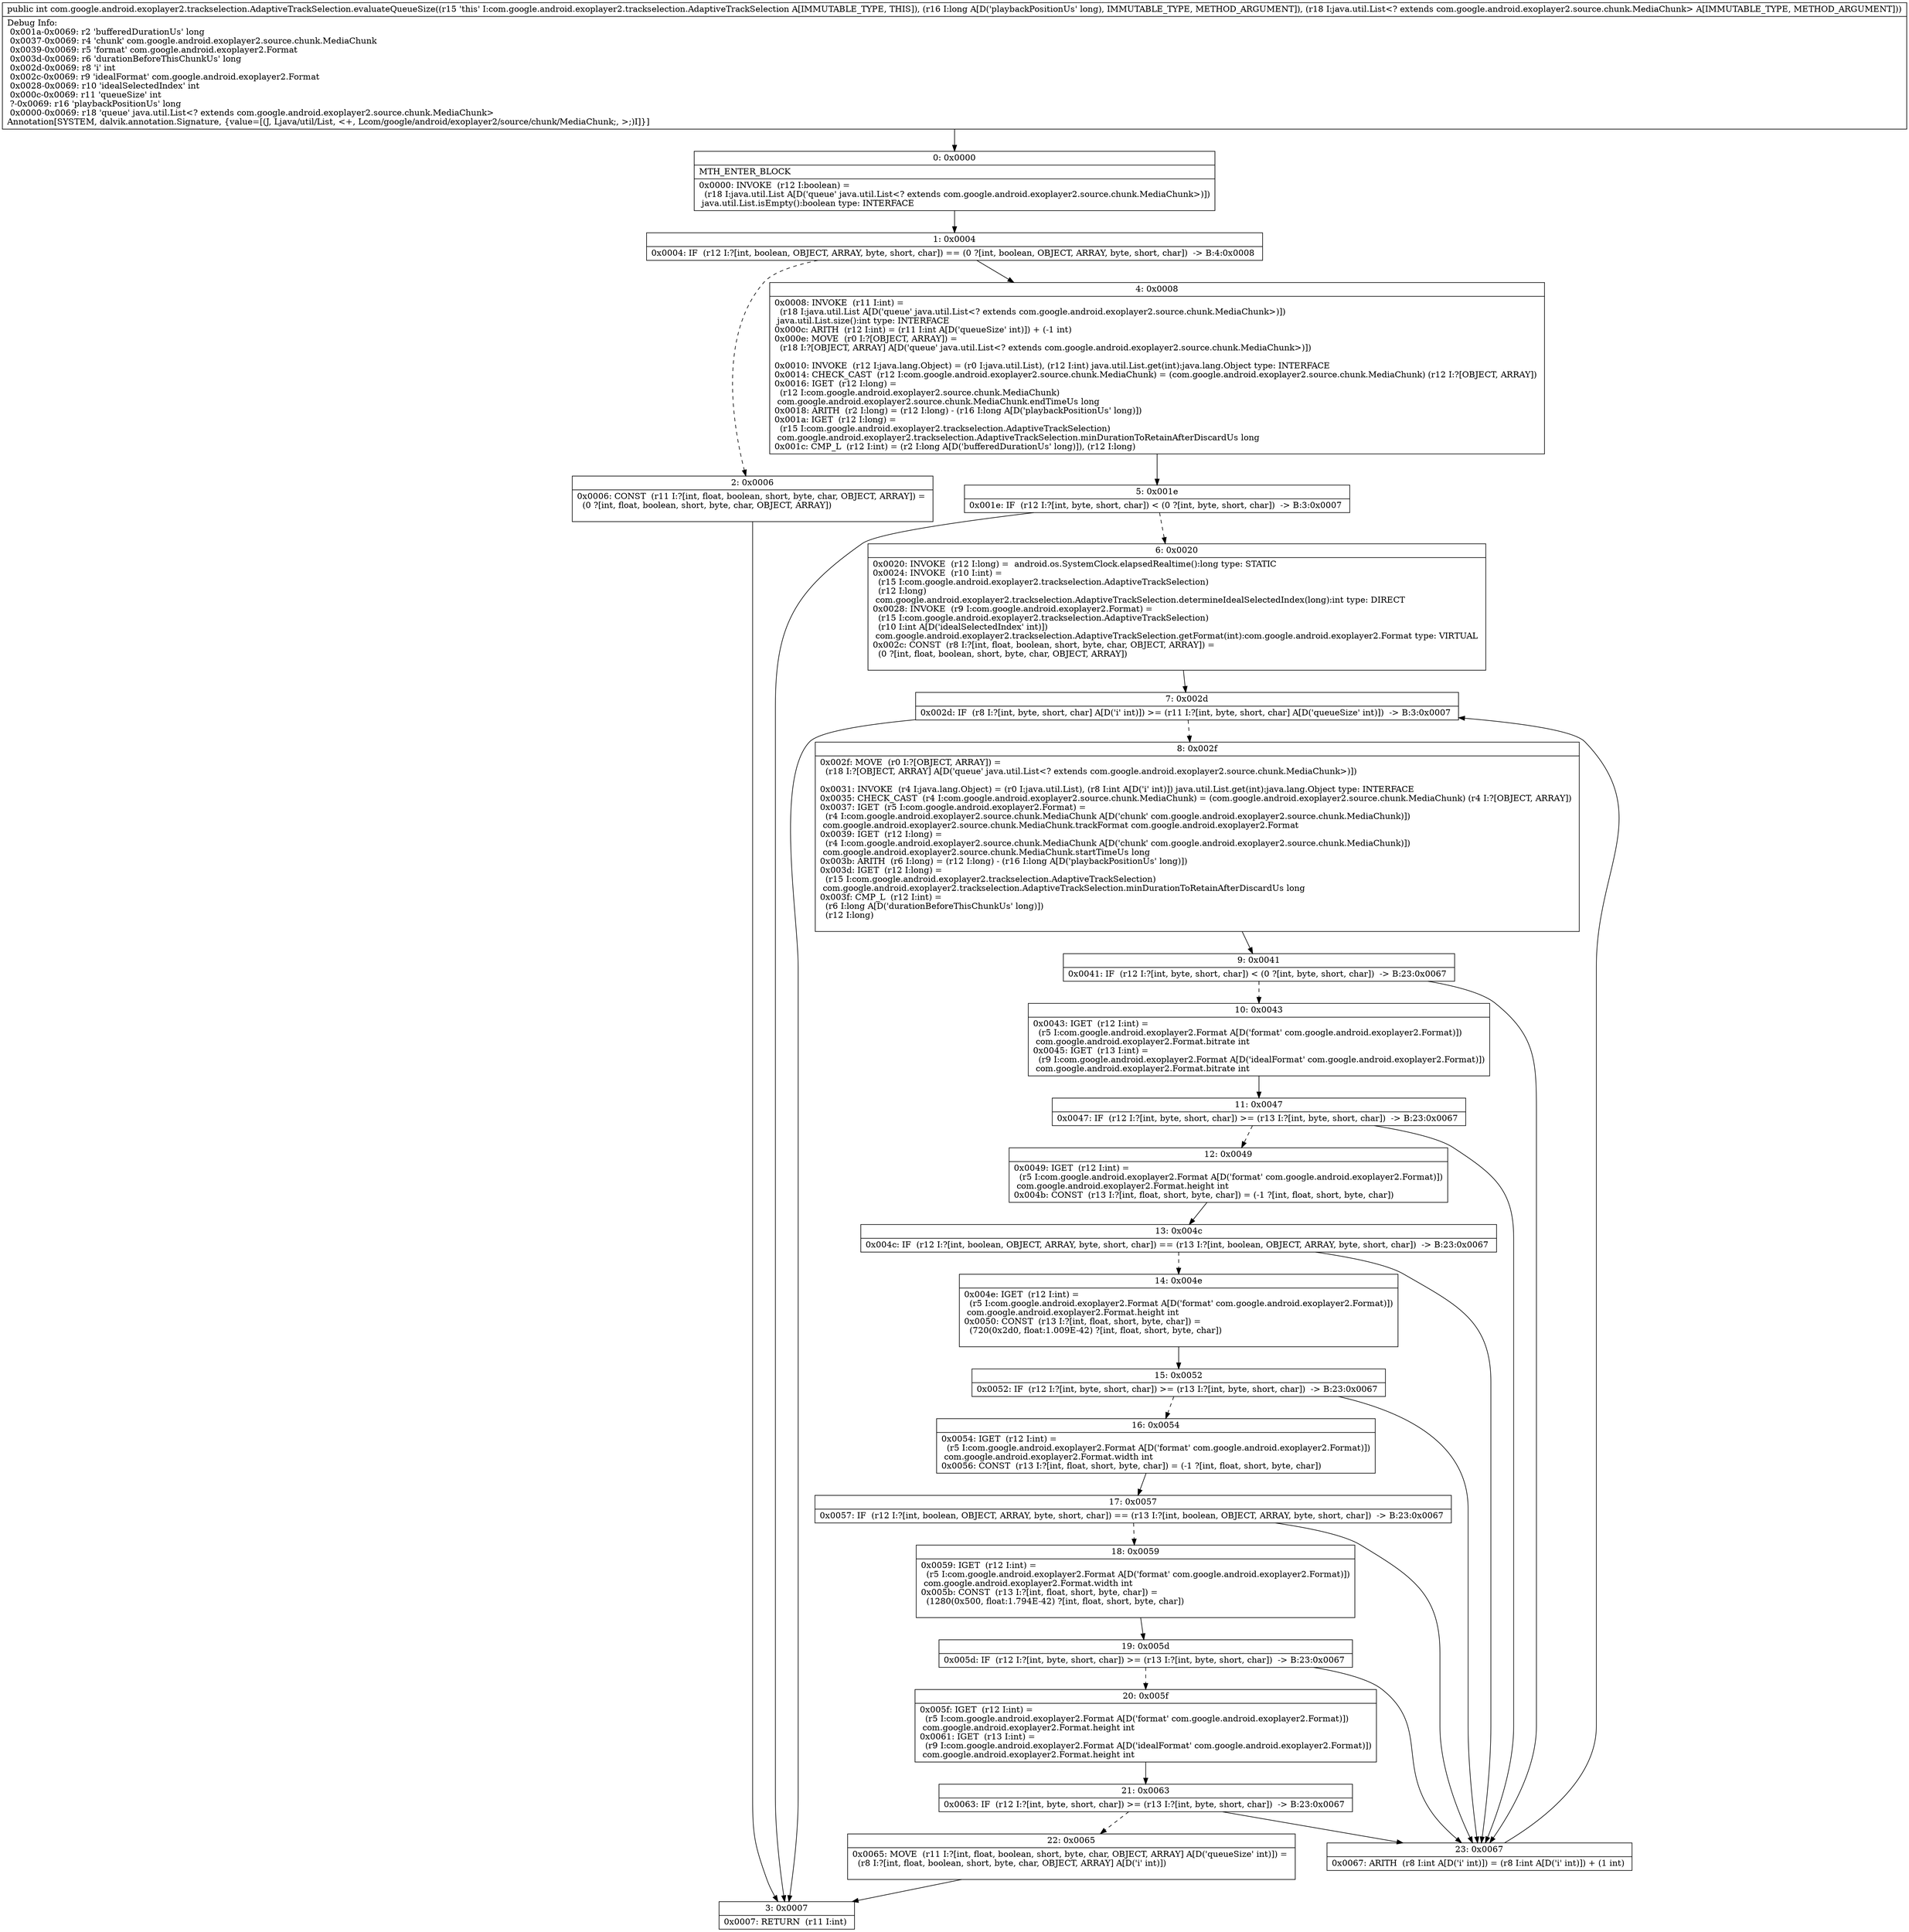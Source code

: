 digraph "CFG forcom.google.android.exoplayer2.trackselection.AdaptiveTrackSelection.evaluateQueueSize(JLjava\/util\/List;)I" {
Node_0 [shape=record,label="{0\:\ 0x0000|MTH_ENTER_BLOCK\l|0x0000: INVOKE  (r12 I:boolean) = \l  (r18 I:java.util.List A[D('queue' java.util.List\<? extends com.google.android.exoplayer2.source.chunk.MediaChunk\>)])\l java.util.List.isEmpty():boolean type: INTERFACE \l}"];
Node_1 [shape=record,label="{1\:\ 0x0004|0x0004: IF  (r12 I:?[int, boolean, OBJECT, ARRAY, byte, short, char]) == (0 ?[int, boolean, OBJECT, ARRAY, byte, short, char])  \-\> B:4:0x0008 \l}"];
Node_2 [shape=record,label="{2\:\ 0x0006|0x0006: CONST  (r11 I:?[int, float, boolean, short, byte, char, OBJECT, ARRAY]) = \l  (0 ?[int, float, boolean, short, byte, char, OBJECT, ARRAY])\l \l}"];
Node_3 [shape=record,label="{3\:\ 0x0007|0x0007: RETURN  (r11 I:int) \l}"];
Node_4 [shape=record,label="{4\:\ 0x0008|0x0008: INVOKE  (r11 I:int) = \l  (r18 I:java.util.List A[D('queue' java.util.List\<? extends com.google.android.exoplayer2.source.chunk.MediaChunk\>)])\l java.util.List.size():int type: INTERFACE \l0x000c: ARITH  (r12 I:int) = (r11 I:int A[D('queueSize' int)]) + (\-1 int) \l0x000e: MOVE  (r0 I:?[OBJECT, ARRAY]) = \l  (r18 I:?[OBJECT, ARRAY] A[D('queue' java.util.List\<? extends com.google.android.exoplayer2.source.chunk.MediaChunk\>)])\l \l0x0010: INVOKE  (r12 I:java.lang.Object) = (r0 I:java.util.List), (r12 I:int) java.util.List.get(int):java.lang.Object type: INTERFACE \l0x0014: CHECK_CAST  (r12 I:com.google.android.exoplayer2.source.chunk.MediaChunk) = (com.google.android.exoplayer2.source.chunk.MediaChunk) (r12 I:?[OBJECT, ARRAY]) \l0x0016: IGET  (r12 I:long) = \l  (r12 I:com.google.android.exoplayer2.source.chunk.MediaChunk)\l com.google.android.exoplayer2.source.chunk.MediaChunk.endTimeUs long \l0x0018: ARITH  (r2 I:long) = (r12 I:long) \- (r16 I:long A[D('playbackPositionUs' long)]) \l0x001a: IGET  (r12 I:long) = \l  (r15 I:com.google.android.exoplayer2.trackselection.AdaptiveTrackSelection)\l com.google.android.exoplayer2.trackselection.AdaptiveTrackSelection.minDurationToRetainAfterDiscardUs long \l0x001c: CMP_L  (r12 I:int) = (r2 I:long A[D('bufferedDurationUs' long)]), (r12 I:long) \l}"];
Node_5 [shape=record,label="{5\:\ 0x001e|0x001e: IF  (r12 I:?[int, byte, short, char]) \< (0 ?[int, byte, short, char])  \-\> B:3:0x0007 \l}"];
Node_6 [shape=record,label="{6\:\ 0x0020|0x0020: INVOKE  (r12 I:long) =  android.os.SystemClock.elapsedRealtime():long type: STATIC \l0x0024: INVOKE  (r10 I:int) = \l  (r15 I:com.google.android.exoplayer2.trackselection.AdaptiveTrackSelection)\l  (r12 I:long)\l com.google.android.exoplayer2.trackselection.AdaptiveTrackSelection.determineIdealSelectedIndex(long):int type: DIRECT \l0x0028: INVOKE  (r9 I:com.google.android.exoplayer2.Format) = \l  (r15 I:com.google.android.exoplayer2.trackselection.AdaptiveTrackSelection)\l  (r10 I:int A[D('idealSelectedIndex' int)])\l com.google.android.exoplayer2.trackselection.AdaptiveTrackSelection.getFormat(int):com.google.android.exoplayer2.Format type: VIRTUAL \l0x002c: CONST  (r8 I:?[int, float, boolean, short, byte, char, OBJECT, ARRAY]) = \l  (0 ?[int, float, boolean, short, byte, char, OBJECT, ARRAY])\l \l}"];
Node_7 [shape=record,label="{7\:\ 0x002d|0x002d: IF  (r8 I:?[int, byte, short, char] A[D('i' int)]) \>= (r11 I:?[int, byte, short, char] A[D('queueSize' int)])  \-\> B:3:0x0007 \l}"];
Node_8 [shape=record,label="{8\:\ 0x002f|0x002f: MOVE  (r0 I:?[OBJECT, ARRAY]) = \l  (r18 I:?[OBJECT, ARRAY] A[D('queue' java.util.List\<? extends com.google.android.exoplayer2.source.chunk.MediaChunk\>)])\l \l0x0031: INVOKE  (r4 I:java.lang.Object) = (r0 I:java.util.List), (r8 I:int A[D('i' int)]) java.util.List.get(int):java.lang.Object type: INTERFACE \l0x0035: CHECK_CAST  (r4 I:com.google.android.exoplayer2.source.chunk.MediaChunk) = (com.google.android.exoplayer2.source.chunk.MediaChunk) (r4 I:?[OBJECT, ARRAY]) \l0x0037: IGET  (r5 I:com.google.android.exoplayer2.Format) = \l  (r4 I:com.google.android.exoplayer2.source.chunk.MediaChunk A[D('chunk' com.google.android.exoplayer2.source.chunk.MediaChunk)])\l com.google.android.exoplayer2.source.chunk.MediaChunk.trackFormat com.google.android.exoplayer2.Format \l0x0039: IGET  (r12 I:long) = \l  (r4 I:com.google.android.exoplayer2.source.chunk.MediaChunk A[D('chunk' com.google.android.exoplayer2.source.chunk.MediaChunk)])\l com.google.android.exoplayer2.source.chunk.MediaChunk.startTimeUs long \l0x003b: ARITH  (r6 I:long) = (r12 I:long) \- (r16 I:long A[D('playbackPositionUs' long)]) \l0x003d: IGET  (r12 I:long) = \l  (r15 I:com.google.android.exoplayer2.trackselection.AdaptiveTrackSelection)\l com.google.android.exoplayer2.trackselection.AdaptiveTrackSelection.minDurationToRetainAfterDiscardUs long \l0x003f: CMP_L  (r12 I:int) = \l  (r6 I:long A[D('durationBeforeThisChunkUs' long)])\l  (r12 I:long)\l \l}"];
Node_9 [shape=record,label="{9\:\ 0x0041|0x0041: IF  (r12 I:?[int, byte, short, char]) \< (0 ?[int, byte, short, char])  \-\> B:23:0x0067 \l}"];
Node_10 [shape=record,label="{10\:\ 0x0043|0x0043: IGET  (r12 I:int) = \l  (r5 I:com.google.android.exoplayer2.Format A[D('format' com.google.android.exoplayer2.Format)])\l com.google.android.exoplayer2.Format.bitrate int \l0x0045: IGET  (r13 I:int) = \l  (r9 I:com.google.android.exoplayer2.Format A[D('idealFormat' com.google.android.exoplayer2.Format)])\l com.google.android.exoplayer2.Format.bitrate int \l}"];
Node_11 [shape=record,label="{11\:\ 0x0047|0x0047: IF  (r12 I:?[int, byte, short, char]) \>= (r13 I:?[int, byte, short, char])  \-\> B:23:0x0067 \l}"];
Node_12 [shape=record,label="{12\:\ 0x0049|0x0049: IGET  (r12 I:int) = \l  (r5 I:com.google.android.exoplayer2.Format A[D('format' com.google.android.exoplayer2.Format)])\l com.google.android.exoplayer2.Format.height int \l0x004b: CONST  (r13 I:?[int, float, short, byte, char]) = (\-1 ?[int, float, short, byte, char]) \l}"];
Node_13 [shape=record,label="{13\:\ 0x004c|0x004c: IF  (r12 I:?[int, boolean, OBJECT, ARRAY, byte, short, char]) == (r13 I:?[int, boolean, OBJECT, ARRAY, byte, short, char])  \-\> B:23:0x0067 \l}"];
Node_14 [shape=record,label="{14\:\ 0x004e|0x004e: IGET  (r12 I:int) = \l  (r5 I:com.google.android.exoplayer2.Format A[D('format' com.google.android.exoplayer2.Format)])\l com.google.android.exoplayer2.Format.height int \l0x0050: CONST  (r13 I:?[int, float, short, byte, char]) = \l  (720(0x2d0, float:1.009E\-42) ?[int, float, short, byte, char])\l \l}"];
Node_15 [shape=record,label="{15\:\ 0x0052|0x0052: IF  (r12 I:?[int, byte, short, char]) \>= (r13 I:?[int, byte, short, char])  \-\> B:23:0x0067 \l}"];
Node_16 [shape=record,label="{16\:\ 0x0054|0x0054: IGET  (r12 I:int) = \l  (r5 I:com.google.android.exoplayer2.Format A[D('format' com.google.android.exoplayer2.Format)])\l com.google.android.exoplayer2.Format.width int \l0x0056: CONST  (r13 I:?[int, float, short, byte, char]) = (\-1 ?[int, float, short, byte, char]) \l}"];
Node_17 [shape=record,label="{17\:\ 0x0057|0x0057: IF  (r12 I:?[int, boolean, OBJECT, ARRAY, byte, short, char]) == (r13 I:?[int, boolean, OBJECT, ARRAY, byte, short, char])  \-\> B:23:0x0067 \l}"];
Node_18 [shape=record,label="{18\:\ 0x0059|0x0059: IGET  (r12 I:int) = \l  (r5 I:com.google.android.exoplayer2.Format A[D('format' com.google.android.exoplayer2.Format)])\l com.google.android.exoplayer2.Format.width int \l0x005b: CONST  (r13 I:?[int, float, short, byte, char]) = \l  (1280(0x500, float:1.794E\-42) ?[int, float, short, byte, char])\l \l}"];
Node_19 [shape=record,label="{19\:\ 0x005d|0x005d: IF  (r12 I:?[int, byte, short, char]) \>= (r13 I:?[int, byte, short, char])  \-\> B:23:0x0067 \l}"];
Node_20 [shape=record,label="{20\:\ 0x005f|0x005f: IGET  (r12 I:int) = \l  (r5 I:com.google.android.exoplayer2.Format A[D('format' com.google.android.exoplayer2.Format)])\l com.google.android.exoplayer2.Format.height int \l0x0061: IGET  (r13 I:int) = \l  (r9 I:com.google.android.exoplayer2.Format A[D('idealFormat' com.google.android.exoplayer2.Format)])\l com.google.android.exoplayer2.Format.height int \l}"];
Node_21 [shape=record,label="{21\:\ 0x0063|0x0063: IF  (r12 I:?[int, byte, short, char]) \>= (r13 I:?[int, byte, short, char])  \-\> B:23:0x0067 \l}"];
Node_22 [shape=record,label="{22\:\ 0x0065|0x0065: MOVE  (r11 I:?[int, float, boolean, short, byte, char, OBJECT, ARRAY] A[D('queueSize' int)]) = \l  (r8 I:?[int, float, boolean, short, byte, char, OBJECT, ARRAY] A[D('i' int)])\l \l}"];
Node_23 [shape=record,label="{23\:\ 0x0067|0x0067: ARITH  (r8 I:int A[D('i' int)]) = (r8 I:int A[D('i' int)]) + (1 int) \l}"];
MethodNode[shape=record,label="{public int com.google.android.exoplayer2.trackselection.AdaptiveTrackSelection.evaluateQueueSize((r15 'this' I:com.google.android.exoplayer2.trackselection.AdaptiveTrackSelection A[IMMUTABLE_TYPE, THIS]), (r16 I:long A[D('playbackPositionUs' long), IMMUTABLE_TYPE, METHOD_ARGUMENT]), (r18 I:java.util.List\<? extends com.google.android.exoplayer2.source.chunk.MediaChunk\> A[IMMUTABLE_TYPE, METHOD_ARGUMENT]))  | Debug Info:\l  0x001a\-0x0069: r2 'bufferedDurationUs' long\l  0x0037\-0x0069: r4 'chunk' com.google.android.exoplayer2.source.chunk.MediaChunk\l  0x0039\-0x0069: r5 'format' com.google.android.exoplayer2.Format\l  0x003d\-0x0069: r6 'durationBeforeThisChunkUs' long\l  0x002d\-0x0069: r8 'i' int\l  0x002c\-0x0069: r9 'idealFormat' com.google.android.exoplayer2.Format\l  0x0028\-0x0069: r10 'idealSelectedIndex' int\l  0x000c\-0x0069: r11 'queueSize' int\l  ?\-0x0069: r16 'playbackPositionUs' long\l  0x0000\-0x0069: r18 'queue' java.util.List\<? extends com.google.android.exoplayer2.source.chunk.MediaChunk\>\lAnnotation[SYSTEM, dalvik.annotation.Signature, \{value=[(J, Ljava\/util\/List, \<+, Lcom\/google\/android\/exoplayer2\/source\/chunk\/MediaChunk;, \>;)I]\}]\l}"];
MethodNode -> Node_0;
Node_0 -> Node_1;
Node_1 -> Node_2[style=dashed];
Node_1 -> Node_4;
Node_2 -> Node_3;
Node_4 -> Node_5;
Node_5 -> Node_3;
Node_5 -> Node_6[style=dashed];
Node_6 -> Node_7;
Node_7 -> Node_3;
Node_7 -> Node_8[style=dashed];
Node_8 -> Node_9;
Node_9 -> Node_10[style=dashed];
Node_9 -> Node_23;
Node_10 -> Node_11;
Node_11 -> Node_12[style=dashed];
Node_11 -> Node_23;
Node_12 -> Node_13;
Node_13 -> Node_14[style=dashed];
Node_13 -> Node_23;
Node_14 -> Node_15;
Node_15 -> Node_16[style=dashed];
Node_15 -> Node_23;
Node_16 -> Node_17;
Node_17 -> Node_18[style=dashed];
Node_17 -> Node_23;
Node_18 -> Node_19;
Node_19 -> Node_20[style=dashed];
Node_19 -> Node_23;
Node_20 -> Node_21;
Node_21 -> Node_22[style=dashed];
Node_21 -> Node_23;
Node_22 -> Node_3;
Node_23 -> Node_7;
}

